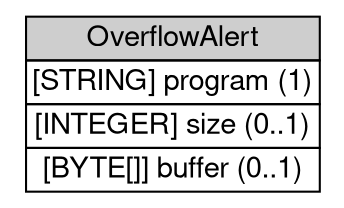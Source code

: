 digraph OverflowAlert {
	graph [bb="0,0,157,92",
		rankdir=LR
	];
	node [label="\N"];
	OverflowAlert	[height=1.2778,
		label=<<table BORDER="0" CELLBORDER="1" CELLSPACING="0"> <tr> <td BGCOLOR="#CECECE" HREF="../IDMEFv1/OverflowAlert.html" TITLE="The OverflowAlert carries additional information related to buffer overflow attacks. It is intended to enable an analyzer to provide the details of the overflow attack itself. "><FONT FACE="Nimbus Sans L">OverflowAlert</FONT></td> </tr>" %<tr><td  HREF="../IDMEFv1/OverflowAlert.html" TITLE="The program that the overflow attack attempted to run (NOTE: this is not the program that was attacked)."><FONT FACE="Nimbus Sans L">[STRING] program (1)</FONT></td></tr>%<tr><td  HREF="../IDMEFv1/OverflowAlert.html" TITLE="The size, in bytes, of the overflow (i.e., the number of bytes the attacker sent)."><FONT FACE="Nimbus Sans L">[INTEGER] size (0..1)</FONT></td></tr>%<tr><td  HREF="../IDMEFv1/OverflowAlert.html" TITLE="Some or all of the overflow data itself (dependent on how much the analyzer can capture)."><FONT FACE="Nimbus Sans L">[BYTE[]] buffer (0..1)</FONT></td></tr>%</table>>,
		pos="78.5,46",
		shape=plaintext,
		width=2.1806];
}
